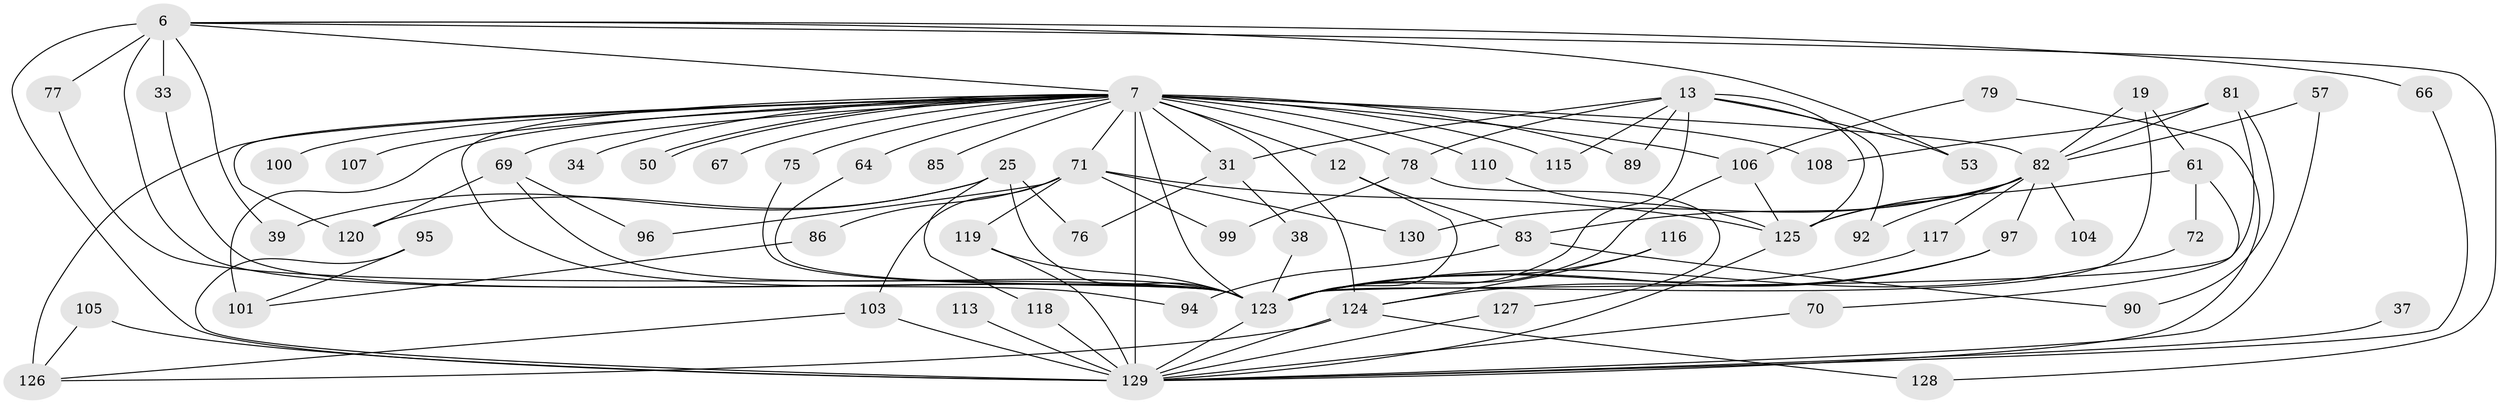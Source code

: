 // original degree distribution, {25: 0.007692307692307693, 19: 0.007692307692307693, 26: 0.007692307692307693, 13: 0.007692307692307693, 28: 0.015384615384615385, 14: 0.007692307692307693, 20: 0.007692307692307693, 23: 0.007692307692307693, 18: 0.007692307692307693, 6: 0.015384615384615385, 5: 0.07692307692307693, 9: 0.007692307692307693, 8: 0.007692307692307693, 7: 0.03076923076923077, 2: 0.5307692307692308, 4: 0.09230769230769231, 3: 0.16153846153846155}
// Generated by graph-tools (version 1.1) at 2025/43/03/09/25 04:43:46]
// undirected, 65 vertices, 122 edges
graph export_dot {
graph [start="1"]
  node [color=gray90,style=filled];
  6 [super="+4"];
  7 [super="+1+5"];
  12;
  13;
  19;
  25;
  31;
  33;
  34;
  37;
  38;
  39;
  50;
  53;
  57;
  61;
  64 [super="+43"];
  66;
  67;
  69 [super="+47"];
  70;
  71 [super="+68+63+29"];
  72;
  75 [super="+51"];
  76;
  77;
  78 [super="+20"];
  79;
  81;
  82 [super="+23+24+74+21+11+62"];
  83;
  85;
  86;
  89;
  90;
  92;
  94;
  95;
  96;
  97 [super="+55"];
  99;
  100;
  101 [super="+49+40+46"];
  103 [super="+87"];
  104;
  105;
  106 [super="+58+18+56"];
  107;
  108;
  110;
  113;
  115;
  116;
  117;
  118;
  119 [super="+88"];
  120 [super="+112"];
  123 [super="+122+8"];
  124 [super="+111+109"];
  125 [super="+27+102"];
  126 [super="+80"];
  127;
  128;
  129 [super="+15+114+121+98"];
  130;
  6 -- 7 [weight=8];
  6 -- 53;
  6 -- 66;
  6 -- 77;
  6 -- 128;
  6 -- 33;
  6 -- 129 [weight=6];
  6 -- 39;
  6 -- 123 [weight=5];
  7 -- 34 [weight=2];
  7 -- 50;
  7 -- 50;
  7 -- 67 [weight=2];
  7 -- 85 [weight=2];
  7 -- 89;
  7 -- 101 [weight=5];
  7 -- 107 [weight=2];
  7 -- 108;
  7 -- 115;
  7 -- 64 [weight=2];
  7 -- 71 [weight=8];
  7 -- 75 [weight=2];
  7 -- 94;
  7 -- 106 [weight=3];
  7 -- 69;
  7 -- 129 [weight=16];
  7 -- 12 [weight=2];
  7 -- 31;
  7 -- 78 [weight=2];
  7 -- 100 [weight=2];
  7 -- 110;
  7 -- 120 [weight=3];
  7 -- 123 [weight=10];
  7 -- 126 [weight=5];
  7 -- 82 [weight=7];
  7 -- 124 [weight=3];
  12 -- 83;
  12 -- 123;
  13 -- 31;
  13 -- 53;
  13 -- 89;
  13 -- 92;
  13 -- 115;
  13 -- 78;
  13 -- 125;
  13 -- 123 [weight=2];
  19 -- 61;
  19 -- 82;
  19 -- 123 [weight=2];
  25 -- 39;
  25 -- 76;
  25 -- 118;
  25 -- 120;
  25 -- 123 [weight=2];
  31 -- 38;
  31 -- 76;
  33 -- 123;
  37 -- 129 [weight=2];
  38 -- 123;
  57 -- 82;
  57 -- 129;
  61 -- 70;
  61 -- 72;
  61 -- 125;
  64 -- 123;
  66 -- 129;
  69 -- 96;
  69 -- 120;
  69 -- 123 [weight=2];
  70 -- 129;
  71 -- 86;
  71 -- 99;
  71 -- 96;
  71 -- 130;
  71 -- 125;
  71 -- 103;
  71 -- 119;
  72 -- 123;
  75 -- 123;
  77 -- 123;
  78 -- 99;
  78 -- 127;
  79 -- 106;
  79 -- 129;
  81 -- 90;
  81 -- 108;
  81 -- 82;
  81 -- 123;
  82 -- 125;
  82 -- 130;
  82 -- 83;
  82 -- 117;
  82 -- 104 [weight=2];
  82 -- 92;
  82 -- 97;
  83 -- 90;
  83 -- 94;
  86 -- 101;
  95 -- 101;
  95 -- 129;
  97 -- 123;
  97 -- 124;
  103 -- 126;
  103 -- 129;
  105 -- 126;
  105 -- 129;
  106 -- 123 [weight=2];
  106 -- 125;
  110 -- 125;
  113 -- 129 [weight=2];
  116 -- 123;
  116 -- 124;
  117 -- 123;
  118 -- 129;
  119 -- 123;
  119 -- 129;
  123 -- 129 [weight=5];
  124 -- 129 [weight=2];
  124 -- 128;
  124 -- 126;
  125 -- 129 [weight=3];
  127 -- 129;
}
